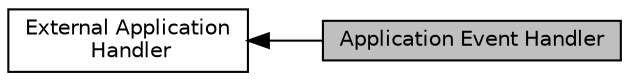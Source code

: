 digraph "Application Event Handler"
{
  edge [fontname="Helvetica",fontsize="10",labelfontname="Helvetica",labelfontsize="10"];
  node [fontname="Helvetica",fontsize="10",shape=record];
  rankdir=LR;
  Node0 [label="Application Event Handler",height=0.2,width=0.4,color="black", fillcolor="grey75", style="filled", fontcolor="black"];
  Node1 [label="External Application\l Handler",height=0.2,width=0.4,color="black", fillcolor="white", style="filled",URL="$group__app__shim.html"];
  Node1->Node0 [shape=plaintext, dir="back", style="solid"];
}
